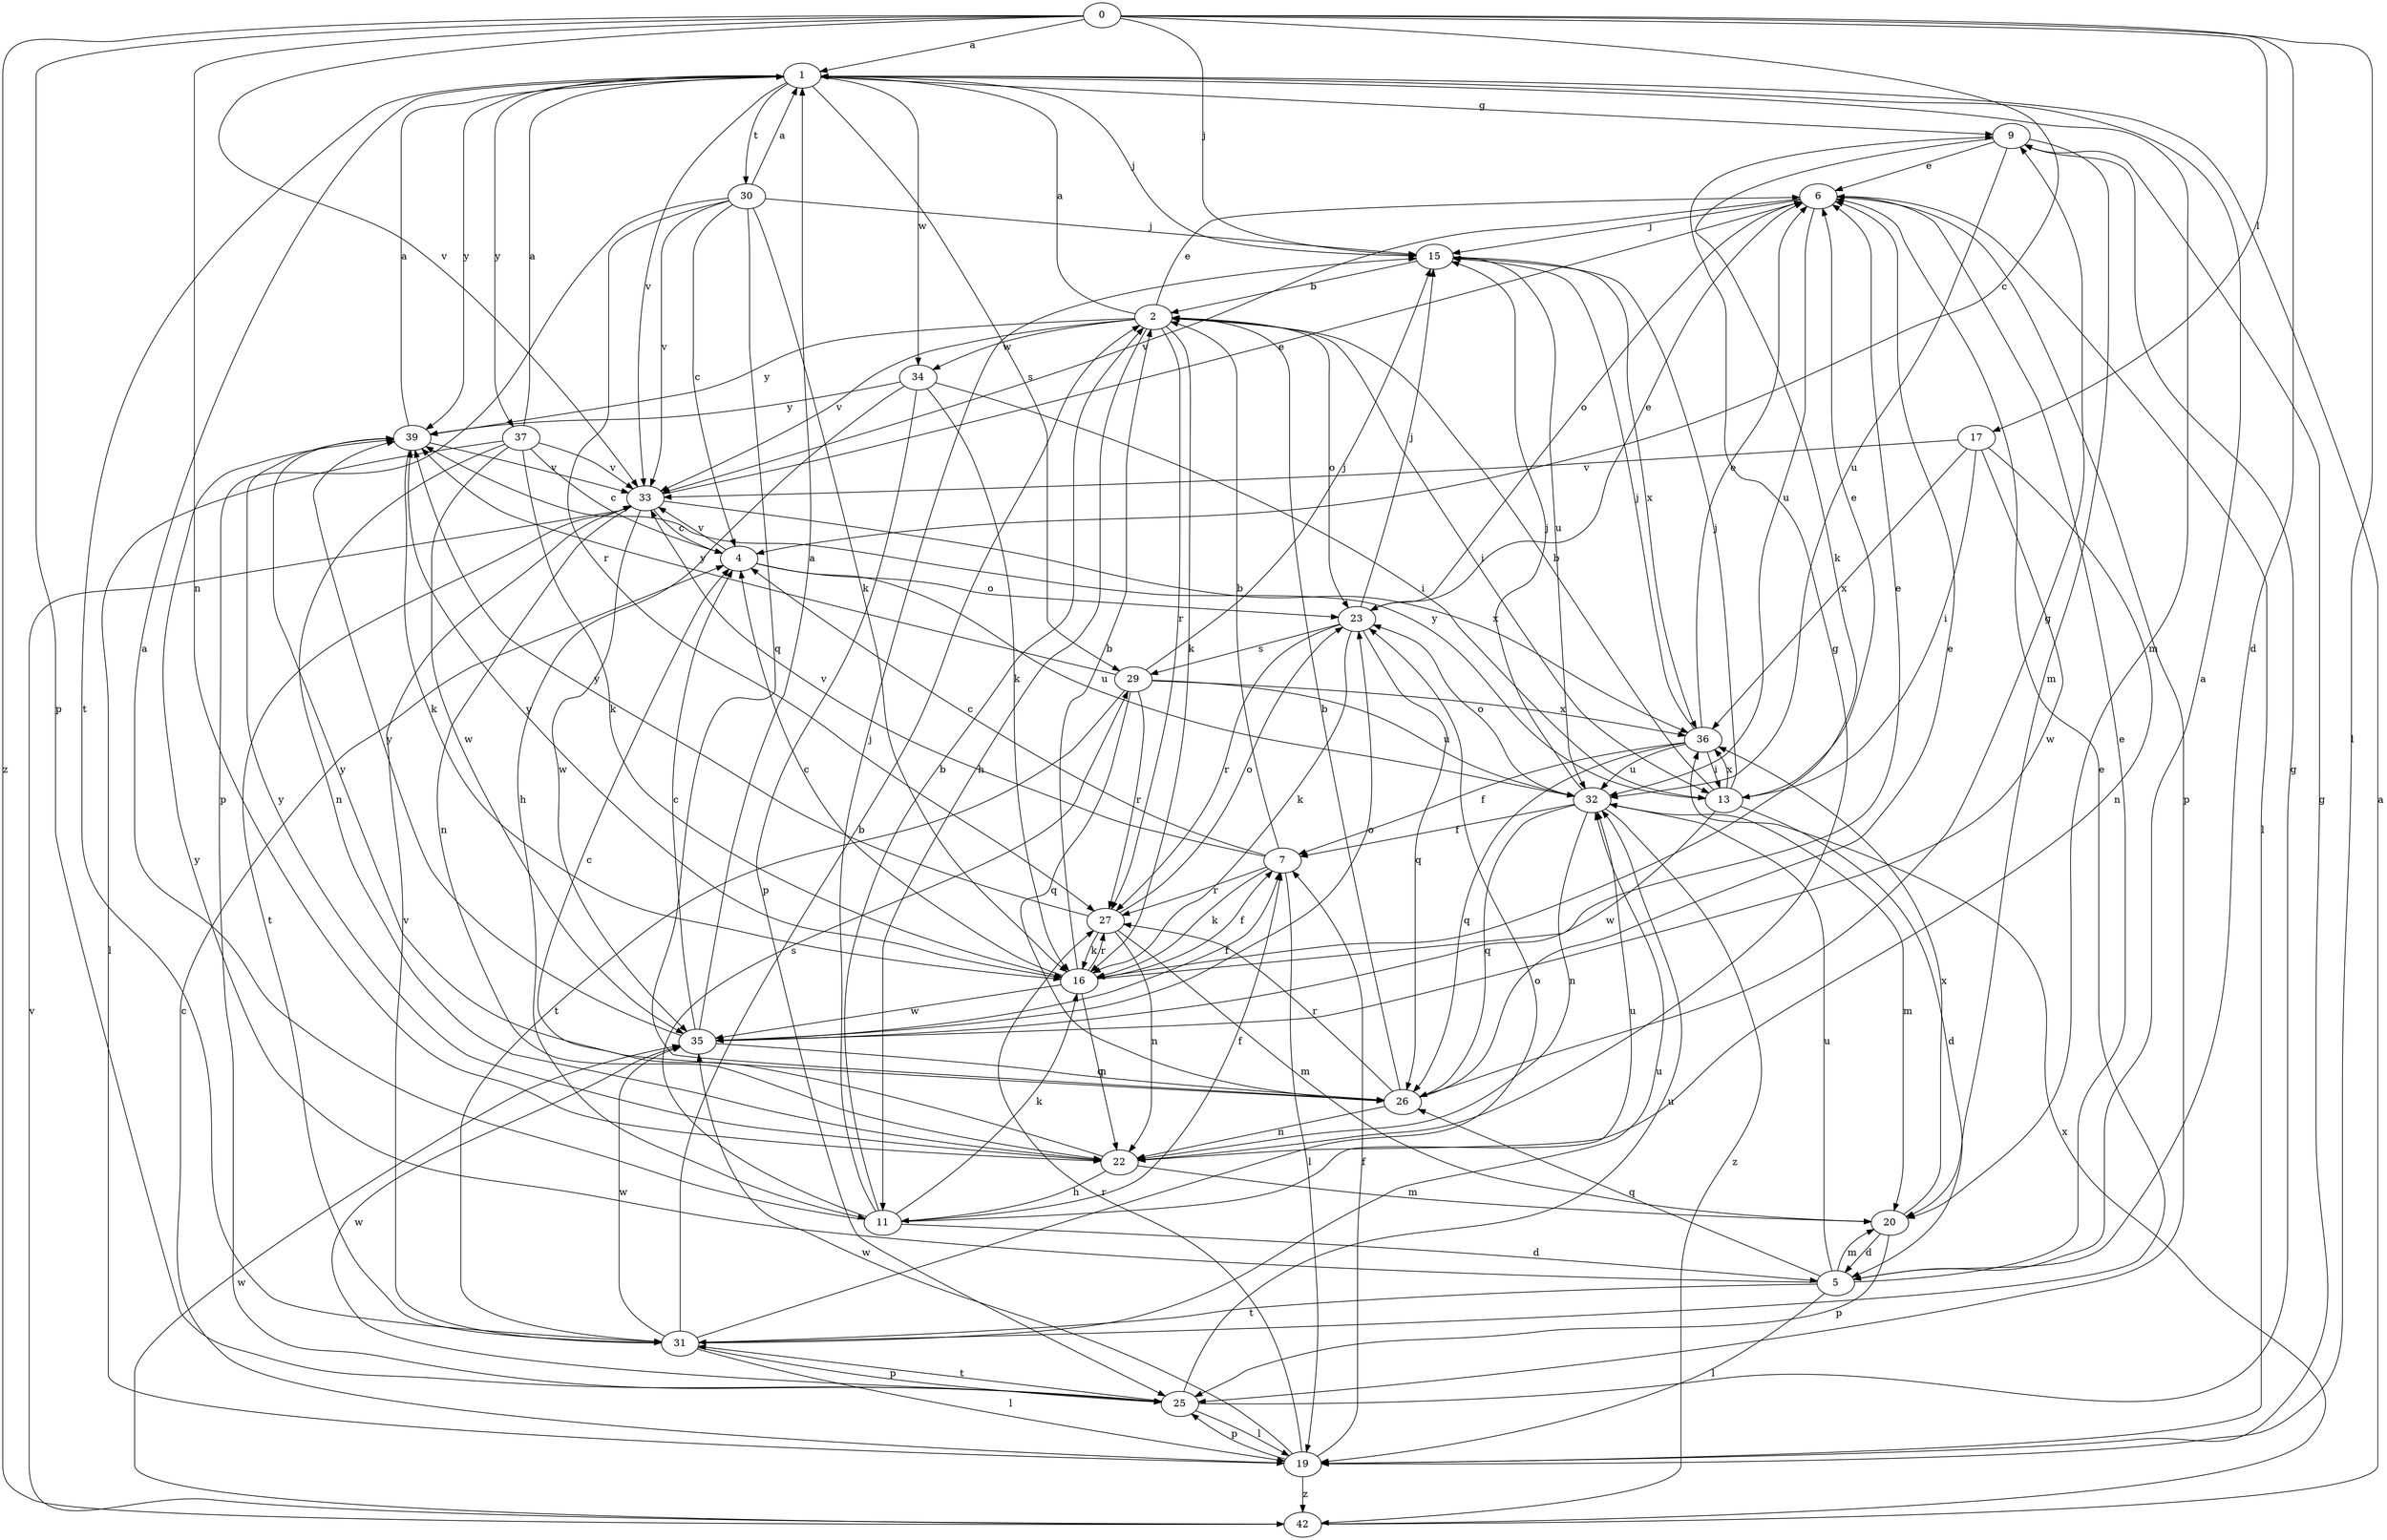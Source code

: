 strict digraph  {
0;
1;
2;
4;
5;
6;
7;
9;
11;
13;
15;
16;
17;
19;
20;
22;
23;
25;
26;
27;
29;
30;
31;
32;
33;
34;
35;
36;
37;
39;
42;
0 -> 1  [label=a];
0 -> 4  [label=c];
0 -> 5  [label=d];
0 -> 15  [label=j];
0 -> 17  [label=l];
0 -> 19  [label=l];
0 -> 22  [label=n];
0 -> 25  [label=p];
0 -> 33  [label=v];
0 -> 42  [label=z];
1 -> 9  [label=g];
1 -> 15  [label=j];
1 -> 20  [label=m];
1 -> 29  [label=s];
1 -> 30  [label=t];
1 -> 31  [label=t];
1 -> 33  [label=v];
1 -> 34  [label=w];
1 -> 37  [label=y];
1 -> 39  [label=y];
2 -> 1  [label=a];
2 -> 6  [label=e];
2 -> 11  [label=h];
2 -> 13  [label=i];
2 -> 16  [label=k];
2 -> 23  [label=o];
2 -> 27  [label=r];
2 -> 33  [label=v];
2 -> 34  [label=w];
2 -> 39  [label=y];
4 -> 23  [label=o];
4 -> 32  [label=u];
4 -> 33  [label=v];
5 -> 1  [label=a];
5 -> 6  [label=e];
5 -> 19  [label=l];
5 -> 20  [label=m];
5 -> 26  [label=q];
5 -> 31  [label=t];
5 -> 32  [label=u];
5 -> 39  [label=y];
6 -> 15  [label=j];
6 -> 19  [label=l];
6 -> 23  [label=o];
6 -> 25  [label=p];
6 -> 32  [label=u];
6 -> 33  [label=v];
7 -> 2  [label=b];
7 -> 4  [label=c];
7 -> 16  [label=k];
7 -> 19  [label=l];
7 -> 27  [label=r];
7 -> 33  [label=v];
9 -> 6  [label=e];
9 -> 16  [label=k];
9 -> 20  [label=m];
9 -> 32  [label=u];
11 -> 1  [label=a];
11 -> 2  [label=b];
11 -> 5  [label=d];
11 -> 7  [label=f];
11 -> 15  [label=j];
11 -> 16  [label=k];
11 -> 29  [label=s];
11 -> 32  [label=u];
13 -> 2  [label=b];
13 -> 5  [label=d];
13 -> 6  [label=e];
13 -> 15  [label=j];
13 -> 35  [label=w];
13 -> 36  [label=x];
13 -> 39  [label=y];
15 -> 2  [label=b];
15 -> 32  [label=u];
15 -> 36  [label=x];
16 -> 2  [label=b];
16 -> 4  [label=c];
16 -> 6  [label=e];
16 -> 7  [label=f];
16 -> 22  [label=n];
16 -> 27  [label=r];
16 -> 35  [label=w];
16 -> 39  [label=y];
17 -> 13  [label=i];
17 -> 22  [label=n];
17 -> 33  [label=v];
17 -> 35  [label=w];
17 -> 36  [label=x];
19 -> 4  [label=c];
19 -> 7  [label=f];
19 -> 9  [label=g];
19 -> 25  [label=p];
19 -> 27  [label=r];
19 -> 35  [label=w];
19 -> 42  [label=z];
20 -> 5  [label=d];
20 -> 25  [label=p];
20 -> 36  [label=x];
22 -> 4  [label=c];
22 -> 9  [label=g];
22 -> 11  [label=h];
22 -> 20  [label=m];
22 -> 39  [label=y];
23 -> 6  [label=e];
23 -> 15  [label=j];
23 -> 16  [label=k];
23 -> 26  [label=q];
23 -> 27  [label=r];
23 -> 29  [label=s];
25 -> 9  [label=g];
25 -> 19  [label=l];
25 -> 31  [label=t];
25 -> 32  [label=u];
25 -> 35  [label=w];
26 -> 2  [label=b];
26 -> 6  [label=e];
26 -> 9  [label=g];
26 -> 22  [label=n];
26 -> 27  [label=r];
26 -> 39  [label=y];
27 -> 16  [label=k];
27 -> 20  [label=m];
27 -> 22  [label=n];
27 -> 23  [label=o];
27 -> 39  [label=y];
29 -> 15  [label=j];
29 -> 26  [label=q];
29 -> 27  [label=r];
29 -> 31  [label=t];
29 -> 32  [label=u];
29 -> 36  [label=x];
29 -> 39  [label=y];
30 -> 1  [label=a];
30 -> 4  [label=c];
30 -> 15  [label=j];
30 -> 16  [label=k];
30 -> 25  [label=p];
30 -> 26  [label=q];
30 -> 27  [label=r];
30 -> 33  [label=v];
31 -> 2  [label=b];
31 -> 6  [label=e];
31 -> 19  [label=l];
31 -> 23  [label=o];
31 -> 25  [label=p];
31 -> 32  [label=u];
31 -> 33  [label=v];
31 -> 35  [label=w];
32 -> 7  [label=f];
32 -> 15  [label=j];
32 -> 20  [label=m];
32 -> 22  [label=n];
32 -> 23  [label=o];
32 -> 26  [label=q];
32 -> 42  [label=z];
33 -> 4  [label=c];
33 -> 6  [label=e];
33 -> 22  [label=n];
33 -> 31  [label=t];
33 -> 35  [label=w];
33 -> 36  [label=x];
34 -> 11  [label=h];
34 -> 13  [label=i];
34 -> 16  [label=k];
34 -> 25  [label=p];
34 -> 39  [label=y];
35 -> 1  [label=a];
35 -> 4  [label=c];
35 -> 7  [label=f];
35 -> 23  [label=o];
35 -> 26  [label=q];
35 -> 39  [label=y];
36 -> 6  [label=e];
36 -> 7  [label=f];
36 -> 13  [label=i];
36 -> 15  [label=j];
36 -> 26  [label=q];
36 -> 32  [label=u];
37 -> 1  [label=a];
37 -> 4  [label=c];
37 -> 16  [label=k];
37 -> 19  [label=l];
37 -> 22  [label=n];
37 -> 33  [label=v];
37 -> 35  [label=w];
39 -> 1  [label=a];
39 -> 16  [label=k];
39 -> 33  [label=v];
42 -> 1  [label=a];
42 -> 33  [label=v];
42 -> 35  [label=w];
42 -> 36  [label=x];
}
